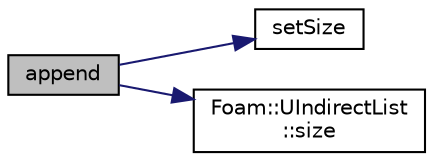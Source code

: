 digraph "append"
{
  bgcolor="transparent";
  edge [fontname="Helvetica",fontsize="10",labelfontname="Helvetica",labelfontsize="10"];
  node [fontname="Helvetica",fontsize="10",shape=record];
  rankdir="LR";
  Node1 [label="append",height=0.2,width=0.4,color="black", fillcolor="grey75", style="filled", fontcolor="black"];
  Node1 -> Node2 [color="midnightblue",fontsize="10",style="solid",fontname="Helvetica"];
  Node2 [label="setSize",height=0.2,width=0.4,color="black",URL="$a04026.html#a6f8d72476baf295a054f72dfbc9c61c3"];
  Node1 -> Node3 [color="midnightblue",fontsize="10",style="solid",fontname="Helvetica"];
  Node3 [label="Foam::UIndirectList\l::size",height=0.2,width=0.4,color="black",URL="$a02829.html#a723361dc2020160f5492e8fe2d09fa44",tooltip="Return the number of elements in the list. "];
}
